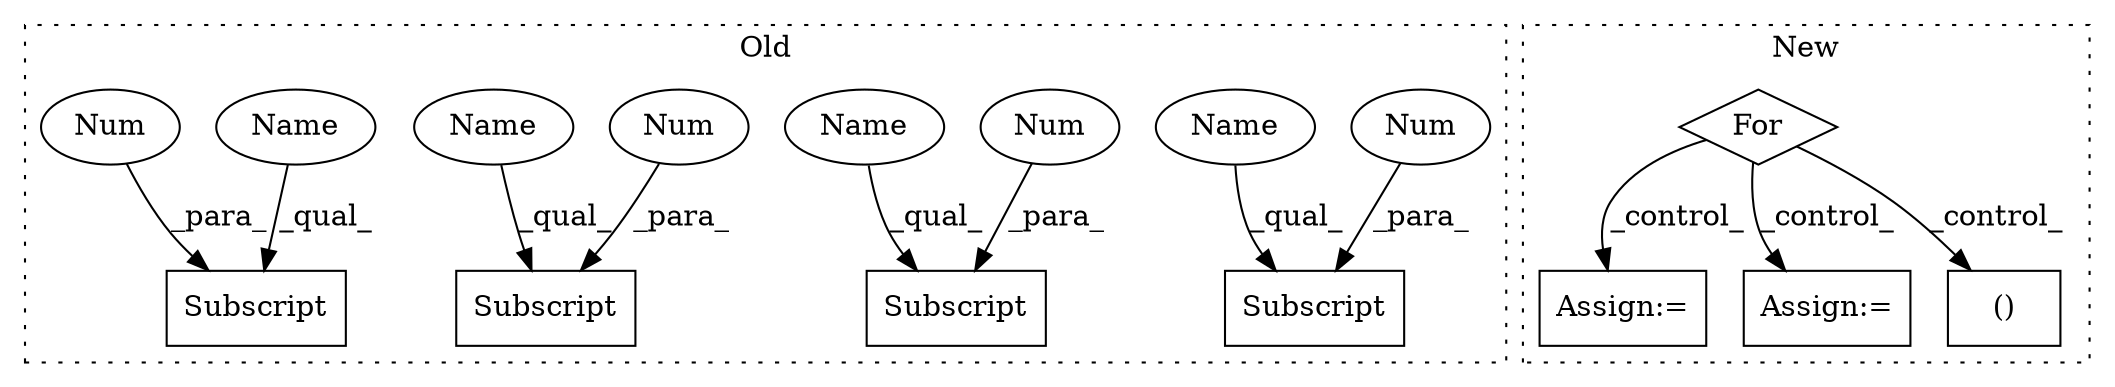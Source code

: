 digraph G {
subgraph cluster0 {
1 [label="Subscript" a="63" s="8477,0" l="6,0" shape="box"];
4 [label="Num" a="76" s="8481" l="1" shape="ellipse"];
5 [label="Subscript" a="63" s="8281,0" l="6,0" shape="box"];
6 [label="Num" a="76" s="8285" l="1" shape="ellipse"];
7 [label="Subscript" a="63" s="8426,0" l="6,0" shape="box"];
8 [label="Num" a="76" s="8430" l="1" shape="ellipse"];
9 [label="Subscript" a="63" s="8402,0" l="6,0" shape="box"];
10 [label="Num" a="76" s="8406" l="1" shape="ellipse"];
13 [label="Name" a="87" s="8426" l="3" shape="ellipse"];
14 [label="Name" a="87" s="8402" l="3" shape="ellipse"];
15 [label="Name" a="87" s="8281" l="3" shape="ellipse"];
16 [label="Name" a="87" s="8477" l="3" shape="ellipse"];
label = "Old";
style="dotted";
}
subgraph cluster1 {
2 [label="For" a="107" s="7339,7364" l="4,14" shape="diamond"];
3 [label="Assign:=" a="68" s="7384" l="3" shape="box"];
11 [label="Assign:=" a="68" s="7461" l="3" shape="box"];
12 [label="()" a="54" s="7416" l="7" shape="box"];
label = "New";
style="dotted";
}
2 -> 12 [label="_control_"];
2 -> 11 [label="_control_"];
2 -> 3 [label="_control_"];
4 -> 1 [label="_para_"];
6 -> 5 [label="_para_"];
8 -> 7 [label="_para_"];
10 -> 9 [label="_para_"];
13 -> 7 [label="_qual_"];
14 -> 9 [label="_qual_"];
15 -> 5 [label="_qual_"];
16 -> 1 [label="_qual_"];
}